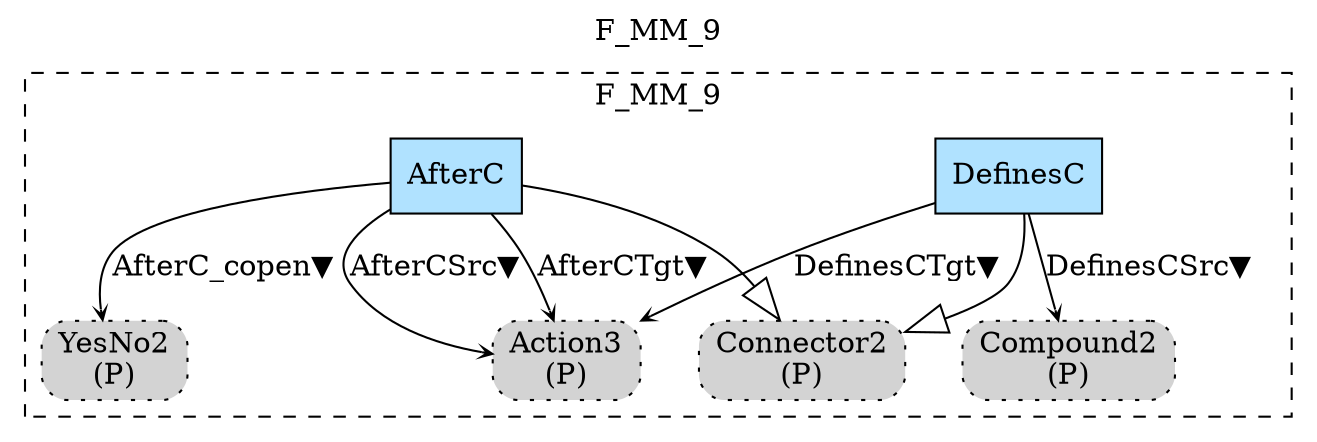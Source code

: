 digraph {graph[label=F_MM_9,labelloc=tl,labelfontsize=12];
subgraph cluster_F_MM_9{style=dashed;label=F_MM_9;
"PConnector2"[shape=box,fillcolor=lightgray,style ="rounded,filled,dotted",label=<Connector2<br/>(P)>];
"PAction3"[shape=box,fillcolor=lightgray,style ="rounded,filled,dotted",label=<Action3<br/>(P)>];
"DefinesC"[shape=record,fillcolor=lightskyblue1,style = filled,label="DefinesC"];
"PCompound2"[shape=box,fillcolor=lightgray,style ="rounded,filled,dotted",label=<Compound2<br/>(P)>];
"AfterC"[shape=record,fillcolor=lightskyblue1,style = filled,label="AfterC"];
"PYesNo2"[shape=box,fillcolor=lightgray,style ="rounded,filled,dotted",label=<YesNo2<br/>(P)>];

"AfterC"->"PConnector2"[arrowhead=onormal,arrowsize=2.0];
"DefinesC"->"PConnector2"[arrowhead=onormal,arrowsize=2.0];
"AfterC"->"PAction3"[label="AfterCSrc▼",arrowhead=vee,headlabel="",arrowsize=.5];
"AfterC"->"PAction3"[label="AfterCTgt▼",arrowhead=vee,headlabel="",arrowsize=.5];
"DefinesC"->"PAction3"[label="DefinesCTgt▼",arrowhead=vee,headlabel="",arrowsize=.5];
"DefinesC"->"PCompound2"[label="DefinesCSrc▼",arrowhead=vee,headlabel="",arrowsize=.5];
"AfterC"->"PYesNo2"[label="AfterC_copen▼",arrowhead=vee,headlabel="",arrowsize=.5];

}




}